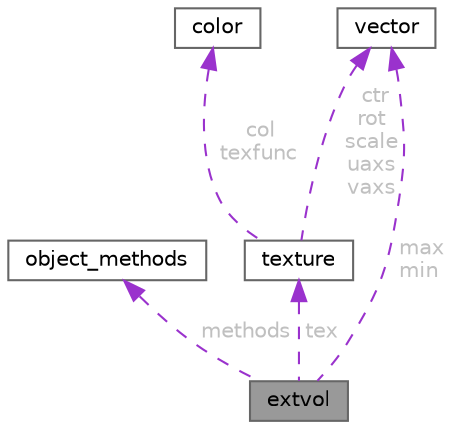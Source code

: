 digraph "extvol"
{
 // LATEX_PDF_SIZE
  bgcolor="transparent";
  edge [fontname=Helvetica,fontsize=10,labelfontname=Helvetica,labelfontsize=10];
  node [fontname=Helvetica,fontsize=10,shape=box,height=0.2,width=0.4];
  Node1 [id="Node000001",label="extvol",height=0.2,width=0.4,color="gray40", fillcolor="grey60", style="filled", fontcolor="black",tooltip=" "];
  Node2 -> Node1 [id="edge1_Node000001_Node000002",dir="back",color="darkorchid3",style="dashed",tooltip=" ",label=" methods",fontcolor="grey" ];
  Node2 [id="Node000002",label="object_methods",height=0.2,width=0.4,color="gray40", fillcolor="white", style="filled",URL="$structobject__methods.html",tooltip=" "];
  Node3 -> Node1 [id="edge2_Node000001_Node000003",dir="back",color="darkorchid3",style="dashed",tooltip=" ",label=" tex",fontcolor="grey" ];
  Node3 [id="Node000003",label="texture",height=0.2,width=0.4,color="gray40", fillcolor="white", style="filled",URL="$structtexture.html",tooltip=" "];
  Node4 -> Node3 [id="edge3_Node000003_Node000004",dir="back",color="darkorchid3",style="dashed",tooltip=" ",label=" col\ntexfunc",fontcolor="grey" ];
  Node4 [id="Node000004",label="color",height=0.2,width=0.4,color="gray40", fillcolor="white", style="filled",URL="$structcolor.html",tooltip=" "];
  Node5 -> Node3 [id="edge4_Node000003_Node000005",dir="back",color="darkorchid3",style="dashed",tooltip=" ",label=" ctr\nrot\nscale\nuaxs\nvaxs",fontcolor="grey" ];
  Node5 [id="Node000005",label="vector",height=0.2,width=0.4,color="gray40", fillcolor="white", style="filled",URL="$structvector.html",tooltip=" "];
  Node5 -> Node1 [id="edge5_Node000001_Node000005",dir="back",color="darkorchid3",style="dashed",tooltip=" ",label=" max\nmin",fontcolor="grey" ];
}
